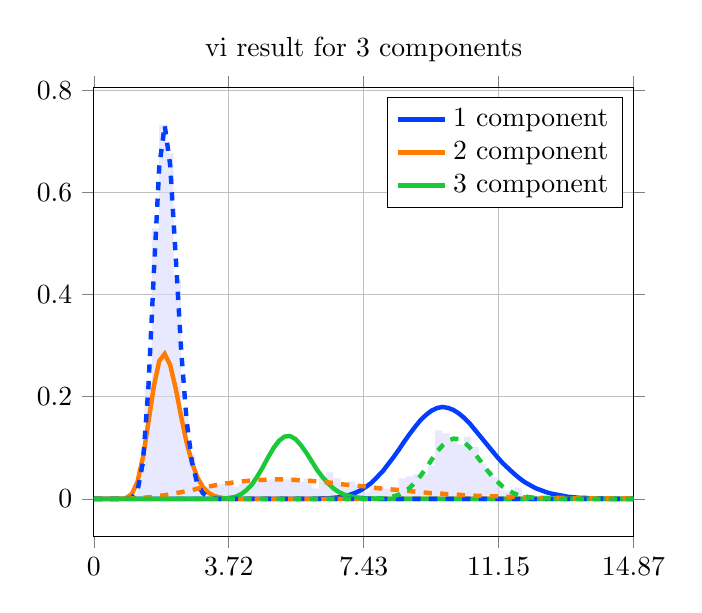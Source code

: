 \begin{tikzpicture}
\begin{axis}[title={vi result for 3 components}, yticklabel style={/pgf/number format/fixed,
            /pgf/number format/precision=3}, grid={major}, yminorgrids={true}, tick align={outside}, xtick={0.0,3.717,7.434,11.151,14.868}, xmin={0.0}, xmax={14.868}, scaled y ticks={false}]
    \addplot[ybar interval, fill={blue!15}, forget plot, opacity={0.6}, draw={none}, bar width={5.0e-6}]
        table[row sep={\\}]
        {
            \\
            1.0  0.01  \\
            1.2  0.056  \\
            1.4  0.226  \\
            1.6  0.53  \\
            1.8  0.732  \\
            2.0  0.678  \\
            2.2  0.43  \\
            2.4  0.166  \\
            2.6  0.088  \\
            2.8  0.036  \\
            3.0  0.024  \\
            3.2  0.026  \\
            3.4  0.03  \\
            3.6  0.034  \\
            3.8  0.024  \\
            4.0  0.03  \\
            4.2  0.032  \\
            4.4  0.038  \\
            4.6  0.036  \\
            4.8  0.038  \\
            5.0  0.038  \\
            5.2  0.038  \\
            5.4  0.042  \\
            5.6  0.034  \\
            5.8  0.04  \\
            6.0  0.02  \\
            6.2  0.044  \\
            6.4  0.052  \\
            6.6  0.04  \\
            6.8  0.026  \\
            7.0  0.034  \\
            7.2  0.026  \\
            7.4  0.014  \\
            7.6  0.026  \\
            7.8  0.022  \\
            8.0  0.02  \\
            8.2  0.024  \\
            8.4  0.04  \\
            8.6  0.044  \\
            8.8  0.048  \\
            9.0  0.048  \\
            9.2  0.064  \\
            9.4  0.134  \\
            9.6  0.128  \\
            9.8  0.116  \\
            10.0  0.106  \\
            10.2  0.122  \\
            10.4  0.102  \\
            10.6  0.068  \\
            10.8  0.056  \\
            11.0  0.042  \\
            11.2  0.016  \\
            11.4  0.016  \\
            11.6  0.022  \\
            11.8  0.004  \\
            12.0  0.004  \\
            12.2  0.0  \\
            12.4  0.002  \\
            12.6  0.002  \\
            12.8  0.0  \\
            13.0  0.0  \\
            13.2  0.002  \\
            13.4  0.0  \\
            13.6  0.006  \\
            13.8  0.0  \\
            14.0  0.002  \\
            14.2  0.0  \\
            14.4  0.0  \\
            14.6  0.0  \\
            14.8  0.002  \\
            15.0  0.0  \\
        }
        ;
    \addplot[style={{ultra thick}}, color={rgb,1:red,0.008;green,0.243;blue,1.0}]
        table[row sep={\\}]
        {
            \\
            0.0  0.0  \\
            0.15  1.905e-99  \\
            0.3  1.536e-78  \\
            0.451  1.644e-66  \\
            0.601  4.084e-58  \\
            0.751  1.035e-51  \\
            0.901  1.442e-46  \\
            1.051  2.714e-42  \\
            1.201  1.181e-38  \\
            1.352  1.678e-35  \\
            1.502  9.862e-33  \\
            1.652  2.839e-30  \\
            1.802  4.531e-28  \\
            1.952  4.407e-26  \\
            2.103  2.812e-24  \\
            2.253  1.248e-22  \\
            2.403  4.034e-21  \\
            2.553  9.877e-20  \\
            2.703  1.89e-18  \\
            2.853  2.904e-17  \\
            3.004  3.664e-16  \\
            3.154  3.869e-15  \\
            3.304  3.477e-14  \\
            3.454  2.698e-13  \\
            3.604  1.83e-12  \\
            3.755  1.097e-11  \\
            3.905  5.87e-11  \\
            4.055  2.827e-10  \\
            4.205  1.235e-9  \\
            4.355  4.928e-9  \\
            4.505  1.807e-8  \\
            4.656  6.122e-8  \\
            4.806  1.926e-7  \\
            4.956  5.654e-7  \\
            5.106  1.555e-6  \\
            5.256  4.021e-6  \\
            5.407  9.812e-6  \\
            5.557  2.266e-5  \\
            5.707  4.971e-5  \\
            5.857  0.0  \\
            6.007  0.0  \\
            6.157  0.0  \\
            6.308  0.001  \\
            6.458  0.001  \\
            6.608  0.002  \\
            6.758  0.003  \\
            6.908  0.005  \\
            7.059  0.008  \\
            7.209  0.012  \\
            7.359  0.017  \\
            7.509  0.024  \\
            7.659  0.032  \\
            7.809  0.043  \\
            7.96  0.054  \\
            8.11  0.068  \\
            8.26  0.082  \\
            8.41  0.097  \\
            8.56  0.113  \\
            8.711  0.128  \\
            8.861  0.142  \\
            9.011  0.155  \\
            9.161  0.165  \\
            9.311  0.173  \\
            9.461  0.178  \\
            9.612  0.18  \\
            9.762  0.178  \\
            9.912  0.174  \\
            10.062  0.167  \\
            10.212  0.158  \\
            10.363  0.147  \\
            10.513  0.134  \\
            10.663  0.121  \\
            10.813  0.108  \\
            10.963  0.095  \\
            11.113  0.082  \\
            11.264  0.07  \\
            11.414  0.06  \\
            11.564  0.05  \\
            11.714  0.041  \\
            11.864  0.033  \\
            12.014  0.027  \\
            12.165  0.021  \\
            12.315  0.017  \\
            12.465  0.013  \\
            12.615  0.01  \\
            12.765  0.008  \\
            12.916  0.006  \\
            13.066  0.004  \\
            13.216  0.003  \\
            13.366  0.002  \\
            13.516  0.002  \\
            13.666  0.001  \\
            13.817  0.001  \\
            13.967  0.001  \\
            14.117  0.0  \\
            14.267  0.0  \\
            14.417  0.0  \\
            14.568  0.0  \\
            14.718  0.0  \\
            14.868  7.089e-5  \\
        }
        ;
    \addlegendentry {1 component}
    \addplot[style={{ultra thick}}, color={rgb,1:red,1.0;green,0.486;blue,0.0}]
        table[row sep={\\}]
        {
            \\
            0.0  0.0  \\
            0.15  6.542e-17  \\
            0.3  5.138e-11  \\
            0.451  7.085e-8  \\
            0.601  7.272e-6  \\
            0.751  0.0  \\
            0.901  0.002  \\
            1.051  0.01  \\
            1.201  0.033  \\
            1.352  0.081  \\
            1.502  0.149  \\
            1.652  0.22  \\
            1.802  0.27  \\
            1.952  0.284  \\
            2.103  0.262  \\
            2.253  0.217  \\
            2.403  0.162  \\
            2.553  0.111  \\
            2.703  0.071  \\
            2.853  0.042  \\
            3.004  0.023  \\
            3.154  0.012  \\
            3.304  0.006  \\
            3.454  0.003  \\
            3.604  0.001  \\
            3.755  0.001  \\
            3.905  0.0  \\
            4.055  0.0  \\
            4.205  4.354e-5  \\
            4.355  1.701e-5  \\
            4.505  6.475e-6  \\
            4.656  2.405e-6  \\
            4.806  8.729e-7  \\
            4.956  3.101e-7  \\
            5.106  1.079e-7  \\
            5.256  3.686e-8  \\
            5.407  1.237e-8  \\
            5.557  4.078e-9  \\
            5.707  1.323e-9  \\
            5.857  4.228e-10  \\
            6.007  1.332e-10  \\
            6.157  4.137e-11  \\
            6.308  1.269e-11  \\
            6.458  3.841e-12  \\
            6.608  1.149e-12  \\
            6.758  3.4e-13  \\
            6.908  9.948e-14  \\
            7.059  2.881e-14  \\
            7.209  8.259e-15  \\
            7.359  2.345e-15  \\
            7.509  6.599e-16  \\
            7.659  1.84e-16  \\
            7.809  5.089e-17  \\
            7.96  1.396e-17  \\
            8.11  3.799e-18  \\
            8.26  1.026e-18  \\
            8.41  2.751e-19  \\
            8.56  7.325e-20  \\
            8.711  1.937e-20  \\
            8.861  5.09e-21  \\
            9.011  1.329e-21  \\
            9.161  3.448e-22  \\
            9.311  8.893e-23  \\
            9.461  2.281e-23  \\
            9.612  5.816e-24  \\
            9.762  1.475e-24  \\
            9.912  3.723e-25  \\
            10.062  9.348e-26  \\
            10.212  2.336e-26  \\
            10.363  5.808e-27  \\
            10.513  1.437e-27  \\
            10.663  3.542e-28  \\
            10.813  8.688e-29  \\
            10.963  2.122e-29  \\
            11.113  5.163e-30  \\
            11.264  1.251e-30  \\
            11.414  3.019e-31  \\
            11.564  7.258e-32  \\
            11.714  1.739e-32  \\
            11.864  4.149e-33  \\
            12.014  9.868e-34  \\
            12.165  2.339e-34  \\
            12.315  5.524e-35  \\
            12.465  1.301e-35  \\
            12.615  3.052e-36  \\
            12.765  7.14e-37  \\
            12.916  1.665e-37  \\
            13.066  3.873e-38  \\
            13.216  8.979e-39  \\
            13.366  2.076e-39  \\
            13.516  4.786e-40  \\
            13.666  1.101e-40  \\
            13.817  2.524e-41  \\
            13.967  5.773e-42  \\
            14.117  1.317e-42  \\
            14.267  2.997e-43  \\
            14.417  6.804e-44  \\
            14.568  1.541e-44  \\
            14.718  3.482e-45  \\
            14.868  7.849e-46  \\
        }
        ;
    \addlegendentry {2 component}
    \addplot[style={{ultra thick}}, color={rgb,1:red,0.102;green,0.788;blue,0.22}]
        table[row sep={\\}]
        {
            \\
            0.0  0.0  \\
            0.15  1.849e-86  \\
            0.3  9.153e-65  \\
            0.451  1.87e-52  \\
            0.601  5.494e-44  \\
            0.751  1.267e-37  \\
            0.901  1.361e-32  \\
            1.051  1.761e-28  \\
            1.201  4.846e-25  \\
            1.352  4.084e-22  \\
            1.502  1.354e-19  \\
            1.652  2.11e-17  \\
            1.802  1.763e-15  \\
            1.952  8.73e-14  \\
            2.103  2.768e-12  \\
            2.253  5.975e-11  \\
            2.403  9.23e-10  \\
            2.553  1.063e-8  \\
            2.703  9.432e-8  \\
            2.853  6.636e-7  \\
            3.004  3.791e-6  \\
            3.154  1.794e-5  \\
            3.304  7.162e-5  \\
            3.454  0.0  \\
            3.604  0.001  \\
            3.755  0.002  \\
            3.905  0.004  \\
            4.055  0.009  \\
            4.205  0.017  \\
            4.355  0.028  \\
            4.505  0.044  \\
            4.656  0.062  \\
            4.806  0.082  \\
            4.956  0.1  \\
            5.106  0.114  \\
            5.256  0.122  \\
            5.407  0.123  \\
            5.557  0.117  \\
            5.707  0.105  \\
            5.857  0.09  \\
            6.007  0.073  \\
            6.157  0.056  \\
            6.308  0.042  \\
            6.458  0.03  \\
            6.608  0.02  \\
            6.758  0.013  \\
            6.908  0.008  \\
            7.059  0.005  \\
            7.209  0.003  \\
            7.359  0.002  \\
            7.509  0.001  \\
            7.659  0.001  \\
            7.809  0.0  \\
            7.96  0.0  \\
            8.11  6.634e-5  \\
            8.26  3.191e-5  \\
            8.41  1.497e-5  \\
            8.56  6.859e-6  \\
            8.711  3.07e-6  \\
            8.861  1.344e-6  \\
            9.011  5.758e-7  \\
            9.161  2.416e-7  \\
            9.311  9.934e-8  \\
            9.461  4.005e-8  \\
            9.612  1.585e-8  \\
            9.762  6.156e-9  \\
            9.912  2.349e-9  \\
            10.062  8.813e-10  \\
            10.212  3.251e-10  \\
            10.363  1.18e-10  \\
            10.513  4.215e-11  \\
            10.663  1.483e-11  \\
            10.813  5.139e-12  \\
            10.963  1.756e-12  \\
            11.113  5.914e-13  \\
            11.264  1.965e-13  \\
            11.414  6.442e-14  \\
            11.564  2.085e-14  \\
            11.714  6.661e-15  \\
            11.864  2.102e-15  \\
            12.014  6.556e-16  \\
            12.165  2.021e-16  \\
            12.315  6.156e-17  \\
            12.465  1.855e-17  \\
            12.615  5.528e-18  \\
            12.765  1.63e-18  \\
            12.916  4.757e-19  \\
            13.066  1.374e-19  \\
            13.216  3.931e-20  \\
            13.366  1.114e-20  \\
            13.516  3.124e-21  \\
            13.666  8.686e-22  \\
            13.817  2.393e-22  \\
            13.967  6.534e-23  \\
            14.117  1.769e-23  \\
            14.267  4.748e-24  \\
            14.417  1.264e-24  \\
            14.568  3.337e-25  \\
            14.718  8.739e-26  \\
            14.868  2.271e-26  \\
        }
        ;
    \addlegendentry {3 component}
    \addplot[style={{ultra thick, dashed}}, color={rgb,1:red,0.008;green,0.243;blue,1.0}]
        table[row sep={\\}]
        {
            \\
            0.0  0.0  \\
            0.15  1.187e-28  \\
            0.3  3.238e-18  \\
            0.451  1.184e-12  \\
            0.601  4.38e-9  \\
            0.751  1.308e-6  \\
            0.901  7.945e-5  \\
            1.051  0.002  \\
            1.201  0.015  \\
            1.352  0.071  \\
            1.502  0.216  \\
            1.652  0.441  \\
            1.802  0.651  \\
            1.952  0.732  \\
            2.103  0.654  \\
            2.253  0.478  \\
            2.403  0.294  \\
            2.553  0.155  \\
            2.703  0.072  \\
            2.853  0.029  \\
            3.004  0.011  \\
            3.154  0.004  \\
            3.304  0.001  \\
            3.454  0.0  \\
            3.604  7.947e-5  \\
            3.755  1.937e-5  \\
            3.905  4.436e-6  \\
            4.055  9.59e-7  \\
            4.205  1.965e-7  \\
            4.355  3.83e-8  \\
            4.505  7.128e-9  \\
            4.656  1.27e-9  \\
            4.806  2.174e-10  \\
            4.956  3.58e-11  \\
            5.106  5.69e-12  \\
            5.256  8.742e-13  \\
            5.407  1.301e-13  \\
            5.557  1.879e-14  \\
            5.707  2.637e-15  \\
            5.857  3.603e-16  \\
            6.007  4.798e-17  \\
            6.157  6.234e-18  \\
            6.308  7.916e-19  \\
            6.458  9.83e-20  \\
            6.608  1.195e-20  \\
            6.758  1.425e-21  \\
            6.908  1.665e-22  \\
            7.059  1.911e-23  \\
            7.209  2.155e-24  \\
            7.359  2.389e-25  \\
            7.509  2.606e-26  \\
            7.659  2.798e-27  \\
            7.809  2.96e-28  \\
            7.96  3.087e-29  \\
            8.11  3.174e-30  \\
            8.26  3.221e-31  \\
            8.41  3.226e-32  \\
            8.56  3.192e-33  \\
            8.711  3.12e-34  \\
            8.861  3.015e-35  \\
            9.011  2.88e-36  \\
            9.161  2.722e-37  \\
            9.311  2.546e-38  \\
            9.461  2.357e-39  \\
            9.612  2.161e-40  \\
            9.762  1.963e-41  \\
            9.912  1.766e-42  \\
            10.062  1.575e-43  \\
            10.212  1.392e-44  \\
            10.363  1.22e-45  \\
            10.513  1.061e-46  \\
            10.663  9.153e-48  \\
            10.813  7.835e-49  \\
            10.963  6.656e-50  \\
            11.113  5.613e-51  \\
            11.264  4.7e-52  \\
            11.414  3.908e-53  \\
            11.564  3.228e-54  \\
            11.714  2.648e-55  \\
            11.864  2.159e-56  \\
            12.014  1.749e-57  \\
            12.165  1.409e-58  \\
            12.315  1.128e-59  \\
            12.465  8.976e-61  \\
            12.615  7.103e-62  \\
            12.765  5.59e-63  \\
            12.916  4.376e-64  \\
            13.066  3.408e-65  \\
            13.216  2.64e-66  \\
            13.366  2.035e-67  \\
            13.516  1.561e-68  \\
            13.666  1.191e-69  \\
            13.817  9.05e-71  \\
            13.967  6.844e-72  \\
            14.117  5.152e-73  \\
            14.267  3.862e-74  \\
            14.417  2.882e-75  \\
            14.568  2.142e-76  \\
            14.718  1.585e-77  \\
            14.868  1.168e-78  \\
        }
        ;
    \addplot[style={{ultra thick, dashed}}, color={rgb,1:red,1.0;green,0.486;blue,0.0}]
        table[row sep={\\}]
        {
            \\
            0.0  0.0  \\
            0.15  1.181e-7  \\
            0.3  3.253e-6  \\
            0.451  2.126e-5  \\
            0.601  7.708e-5  \\
            0.751  0.0  \\
            0.901  0.0  \\
            1.051  0.001  \\
            1.201  0.001  \\
            1.352  0.002  \\
            1.502  0.003  \\
            1.652  0.004  \\
            1.802  0.006  \\
            1.952  0.007  \\
            2.103  0.009  \\
            2.253  0.011  \\
            2.403  0.013  \\
            2.553  0.015  \\
            2.703  0.017  \\
            2.853  0.02  \\
            3.004  0.022  \\
            3.154  0.024  \\
            3.304  0.026  \\
            3.454  0.028  \\
            3.604  0.03  \\
            3.755  0.031  \\
            3.905  0.033  \\
            4.055  0.034  \\
            4.205  0.035  \\
            4.355  0.036  \\
            4.505  0.037  \\
            4.656  0.037  \\
            4.806  0.038  \\
            4.956  0.038  \\
            5.106  0.038  \\
            5.256  0.038  \\
            5.407  0.037  \\
            5.557  0.037  \\
            5.707  0.036  \\
            5.857  0.035  \\
            6.007  0.035  \\
            6.157  0.034  \\
            6.308  0.033  \\
            6.458  0.032  \\
            6.608  0.031  \\
            6.758  0.029  \\
            6.908  0.028  \\
            7.059  0.027  \\
            7.209  0.026  \\
            7.359  0.025  \\
            7.509  0.024  \\
            7.659  0.022  \\
            7.809  0.021  \\
            7.96  0.02  \\
            8.11  0.019  \\
            8.26  0.018  \\
            8.41  0.017  \\
            8.56  0.016  \\
            8.711  0.015  \\
            8.861  0.014  \\
            9.011  0.013  \\
            9.161  0.012  \\
            9.311  0.011  \\
            9.461  0.011  \\
            9.612  0.01  \\
            9.762  0.009  \\
            9.912  0.009  \\
            10.062  0.008  \\
            10.212  0.007  \\
            10.363  0.007  \\
            10.513  0.006  \\
            10.663  0.006  \\
            10.813  0.005  \\
            10.963  0.005  \\
            11.113  0.005  \\
            11.264  0.004  \\
            11.414  0.004  \\
            11.564  0.004  \\
            11.714  0.003  \\
            11.864  0.003  \\
            12.014  0.003  \\
            12.165  0.002  \\
            12.315  0.002  \\
            12.465  0.002  \\
            12.615  0.002  \\
            12.765  0.002  \\
            12.916  0.002  \\
            13.066  0.001  \\
            13.216  0.001  \\
            13.366  0.001  \\
            13.516  0.001  \\
            13.666  0.001  \\
            13.817  0.001  \\
            13.967  0.001  \\
            14.117  0.001  \\
            14.267  0.001  \\
            14.417  0.001  \\
            14.568  0.001  \\
            14.718  0.001  \\
            14.868  0.0  \\
        }
        ;
    \addplot[style={{ultra thick, dashed}}, color={rgb,1:red,0.102;green,0.788;blue,0.22}]
        table[row sep={\\}]
        {
            \\
            0.0  0.0  \\
            0.15  5.943e-279  \\
            0.3  2.369e-220  \\
            0.451  1.295e-186  \\
            0.601  4.684e-163  \\
            0.751  4.48e-145  \\
            0.901  1.27e-130  \\
            1.051  1.324e-118  \\
            1.201  2.279e-108  \\
            1.352  1.709e-99  \\
            1.502  1.081e-91  \\
            1.652  9.26e-85  \\
            1.802  1.521e-78  \\
            1.952  6.241e-73  \\
            2.103  7.863e-68  \\
            2.253  3.579e-63  \\
            2.403  6.715e-59  \\
            2.553  5.782e-55  \\
            2.703  2.497e-51  \\
            2.853  5.831e-48  \\
            3.004  7.84e-45  \\
            3.154  6.405e-42  \\
            3.304  3.331e-39  \\
            3.454  1.148e-36  \\
            3.604  2.714e-34  \\
            3.755  4.541e-32  \\
            3.905  5.525e-30  \\
            4.055  5.007e-28  \\
            4.205  3.453e-26  \\
            4.355  1.847e-24  \\
            4.505  7.797e-23  \\
            4.656  2.638e-21  \\
            4.806  7.256e-20  \\
            4.956  1.643e-18  \\
            5.106  3.099e-17  \\
            5.256  4.921e-16  \\
            5.407  6.641e-15  \\
            5.557  7.686e-14  \\
            5.707  7.692e-13  \\
            5.857  6.707e-12  \\
            6.007  5.13e-11  \\
            6.157  3.465e-10  \\
            6.308  2.079e-9  \\
            6.458  1.114e-8  \\
            6.608  5.364e-8  \\
            6.758  2.329e-7  \\
            6.908  9.168e-7  \\
            7.059  3.285e-6  \\
            7.209  1.075e-5  \\
            7.359  3.229e-5  \\
            7.509  8.926e-5  \\
            7.659  0.0  \\
            7.809  0.001  \\
            7.96  0.001  \\
            8.11  0.002  \\
            8.26  0.005  \\
            8.41  0.008  \\
            8.56  0.014  \\
            8.711  0.022  \\
            8.861  0.033  \\
            9.011  0.046  \\
            9.161  0.061  \\
            9.311  0.077  \\
            9.461  0.093  \\
            9.612  0.105  \\
            9.762  0.114  \\
            9.912  0.118  \\
            10.062  0.117  \\
            10.212  0.111  \\
            10.363  0.1  \\
            10.513  0.087  \\
            10.663  0.073  \\
            10.813  0.058  \\
            10.963  0.045  \\
            11.113  0.034  \\
            11.264  0.024  \\
            11.414  0.017  \\
            11.564  0.011  \\
            11.714  0.007  \\
            11.864  0.005  \\
            12.014  0.003  \\
            12.165  0.002  \\
            12.315  0.001  \\
            12.465  0.001  \\
            12.615  0.0  \\
            12.765  0.0  \\
            12.916  7.251e-5  \\
            13.066  3.59e-5  \\
            13.216  1.731e-5  \\
            13.366  8.136e-6  \\
            13.516  3.729e-6  \\
            13.666  1.668e-6  \\
            13.817  7.281e-7  \\
            13.967  3.105e-7  \\
            14.117  1.294e-7  \\
            14.267  5.273e-8  \\
            14.417  2.102e-8  \\
            14.568  8.198e-9  \\
            14.718  3.131e-9  \\
            14.868  1.171e-9  \\
        }
        ;
\end{axis}
\end{tikzpicture}
